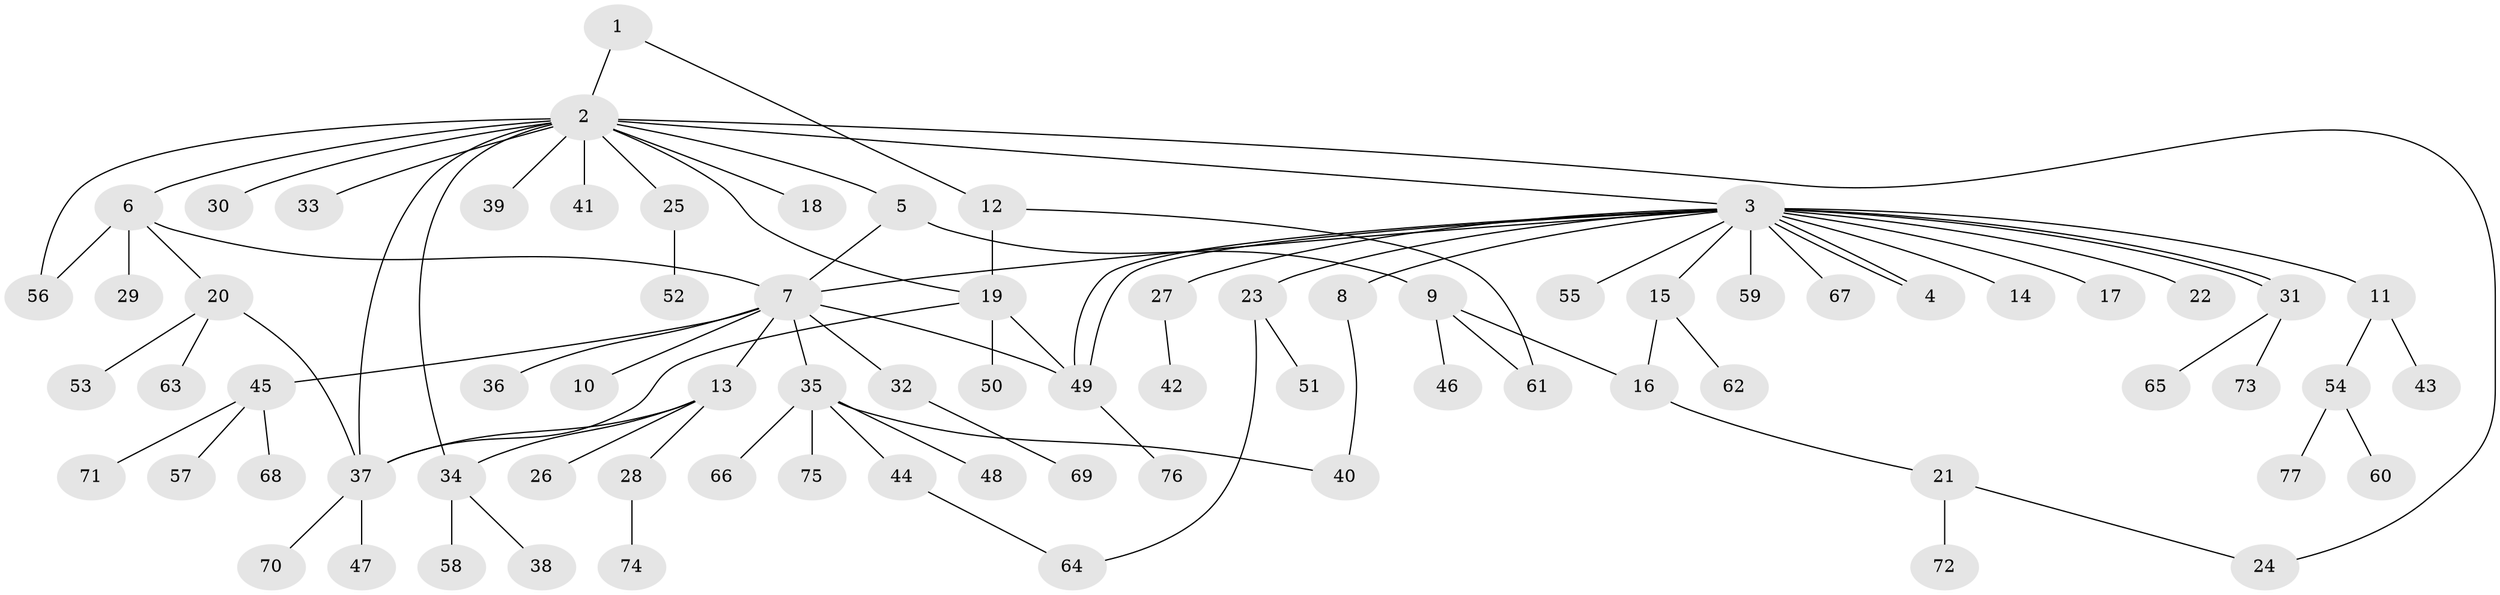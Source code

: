 // coarse degree distribution, {4: 0.09259259259259259, 2: 0.2037037037037037, 3: 0.1111111111111111, 9: 0.018518518518518517, 1: 0.5, 14: 0.018518518518518517, 6: 0.018518518518518517, 15: 0.018518518518518517, 5: 0.018518518518518517}
// Generated by graph-tools (version 1.1) at 2025/36/03/04/25 23:36:48]
// undirected, 77 vertices, 94 edges
graph export_dot {
  node [color=gray90,style=filled];
  1;
  2;
  3;
  4;
  5;
  6;
  7;
  8;
  9;
  10;
  11;
  12;
  13;
  14;
  15;
  16;
  17;
  18;
  19;
  20;
  21;
  22;
  23;
  24;
  25;
  26;
  27;
  28;
  29;
  30;
  31;
  32;
  33;
  34;
  35;
  36;
  37;
  38;
  39;
  40;
  41;
  42;
  43;
  44;
  45;
  46;
  47;
  48;
  49;
  50;
  51;
  52;
  53;
  54;
  55;
  56;
  57;
  58;
  59;
  60;
  61;
  62;
  63;
  64;
  65;
  66;
  67;
  68;
  69;
  70;
  71;
  72;
  73;
  74;
  75;
  76;
  77;
  1 -- 2;
  1 -- 12;
  2 -- 3;
  2 -- 5;
  2 -- 6;
  2 -- 18;
  2 -- 19;
  2 -- 24;
  2 -- 25;
  2 -- 30;
  2 -- 33;
  2 -- 34;
  2 -- 37;
  2 -- 39;
  2 -- 41;
  2 -- 56;
  3 -- 4;
  3 -- 4;
  3 -- 7;
  3 -- 8;
  3 -- 11;
  3 -- 14;
  3 -- 15;
  3 -- 17;
  3 -- 22;
  3 -- 23;
  3 -- 27;
  3 -- 31;
  3 -- 31;
  3 -- 49;
  3 -- 49;
  3 -- 55;
  3 -- 59;
  3 -- 67;
  5 -- 7;
  5 -- 9;
  6 -- 7;
  6 -- 20;
  6 -- 29;
  6 -- 56;
  7 -- 10;
  7 -- 13;
  7 -- 32;
  7 -- 35;
  7 -- 36;
  7 -- 45;
  7 -- 49;
  8 -- 40;
  9 -- 16;
  9 -- 46;
  9 -- 61;
  11 -- 43;
  11 -- 54;
  12 -- 19;
  12 -- 61;
  13 -- 26;
  13 -- 28;
  13 -- 34;
  13 -- 37;
  15 -- 16;
  15 -- 62;
  16 -- 21;
  19 -- 37;
  19 -- 49;
  19 -- 50;
  20 -- 37;
  20 -- 53;
  20 -- 63;
  21 -- 24;
  21 -- 72;
  23 -- 51;
  23 -- 64;
  25 -- 52;
  27 -- 42;
  28 -- 74;
  31 -- 65;
  31 -- 73;
  32 -- 69;
  34 -- 38;
  34 -- 58;
  35 -- 40;
  35 -- 44;
  35 -- 48;
  35 -- 66;
  35 -- 75;
  37 -- 47;
  37 -- 70;
  44 -- 64;
  45 -- 57;
  45 -- 68;
  45 -- 71;
  49 -- 76;
  54 -- 60;
  54 -- 77;
}
